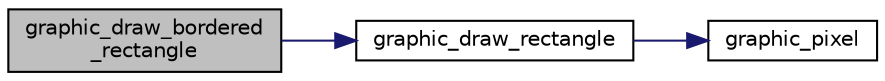 digraph "graphic_draw_bordered_rectangle"
{
 // INTERACTIVE_SVG=YES
 // LATEX_PDF_SIZE
  edge [fontname="Helvetica",fontsize="10",labelfontname="Helvetica",labelfontsize="10"];
  node [fontname="Helvetica",fontsize="10",shape=record];
  rankdir="LR";
  Node1 [label="graphic_draw_bordered\l_rectangle",height=0.2,width=0.4,color="black", fillcolor="grey75", style="filled", fontcolor="black",tooltip=" "];
  Node1 -> Node2 [color="midnightblue",fontsize="10",style="solid",fontname="Helvetica"];
  Node2 [label="graphic_draw_rectangle",height=0.2,width=0.4,color="black", fillcolor="white", style="filled",URL="$graphic_8h.html#a187e82de55e220062925b91732a83a33",tooltip=" "];
  Node2 -> Node3 [color="midnightblue",fontsize="10",style="solid",fontname="Helvetica"];
  Node3 [label="graphic_pixel",height=0.2,width=0.4,color="black", fillcolor="white", style="filled",URL="$graphic_8c.html#a1dc47c0dacb0ca6da5f1e97e75e8f1b4",tooltip=" "];
}
